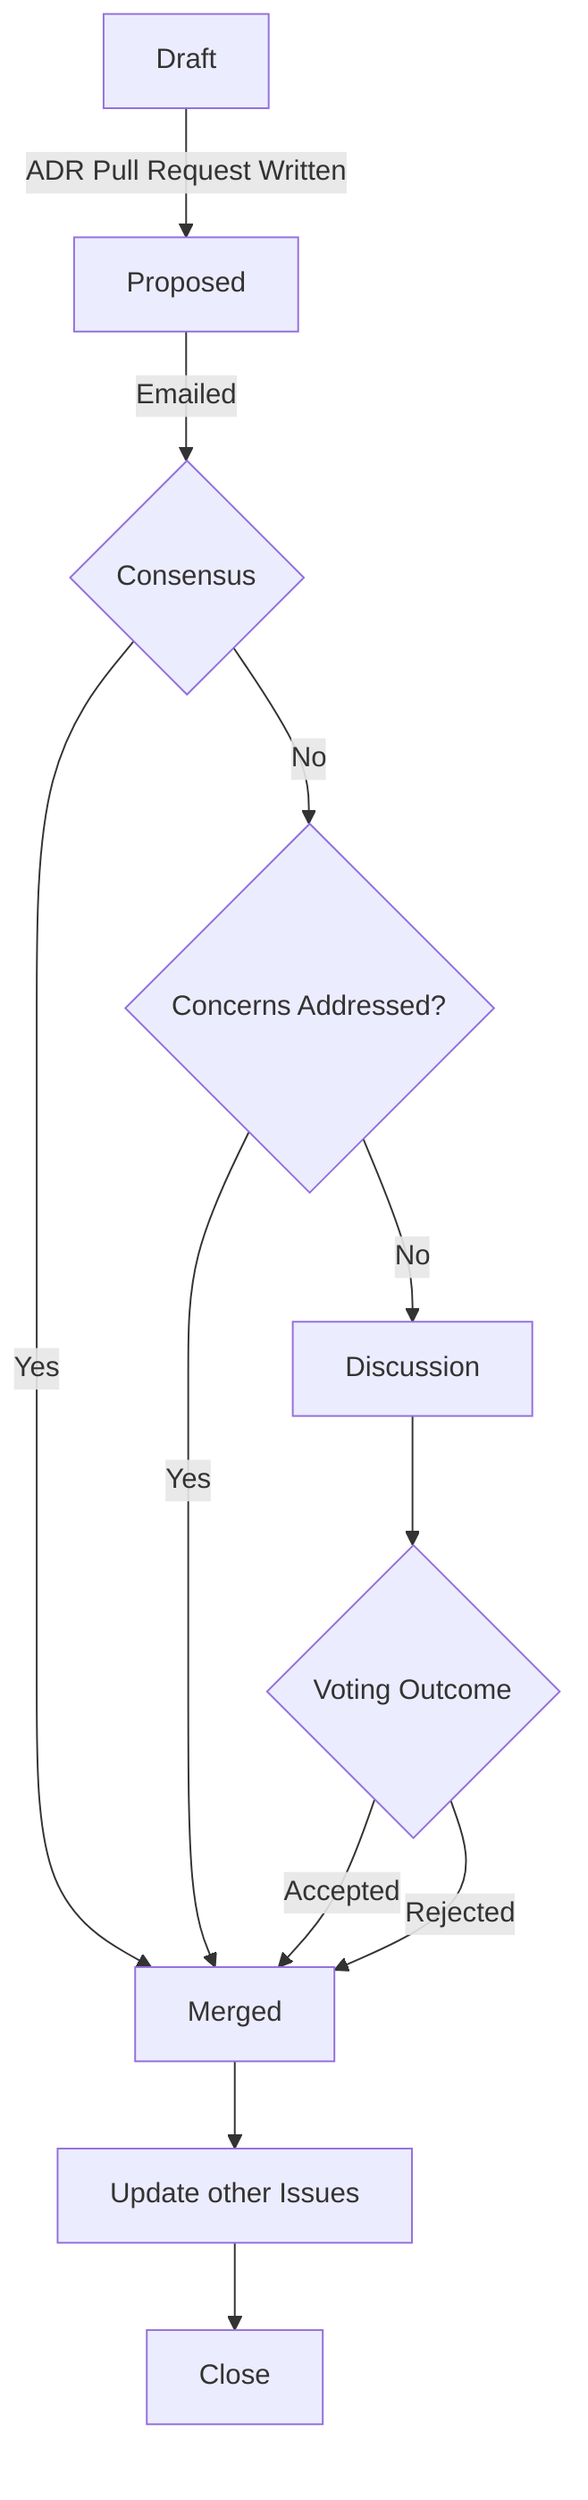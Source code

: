 graph TB
    Draft -- ADR Pull Request Written --> Proposed
    Proposed -- Emailed --> C{Consensus}
    C --> |Yes| Merged
    C --> |No| A{Concerns Addressed?}
    A --> |Yes| Merged
    A --> |No| Discussion
    Discussion --> O{Voting Outcome}    
    O --> |Accepted| Merged
    O --> |Rejected| Merged
    Merged --> U[Update other Issues]
    U-->Close